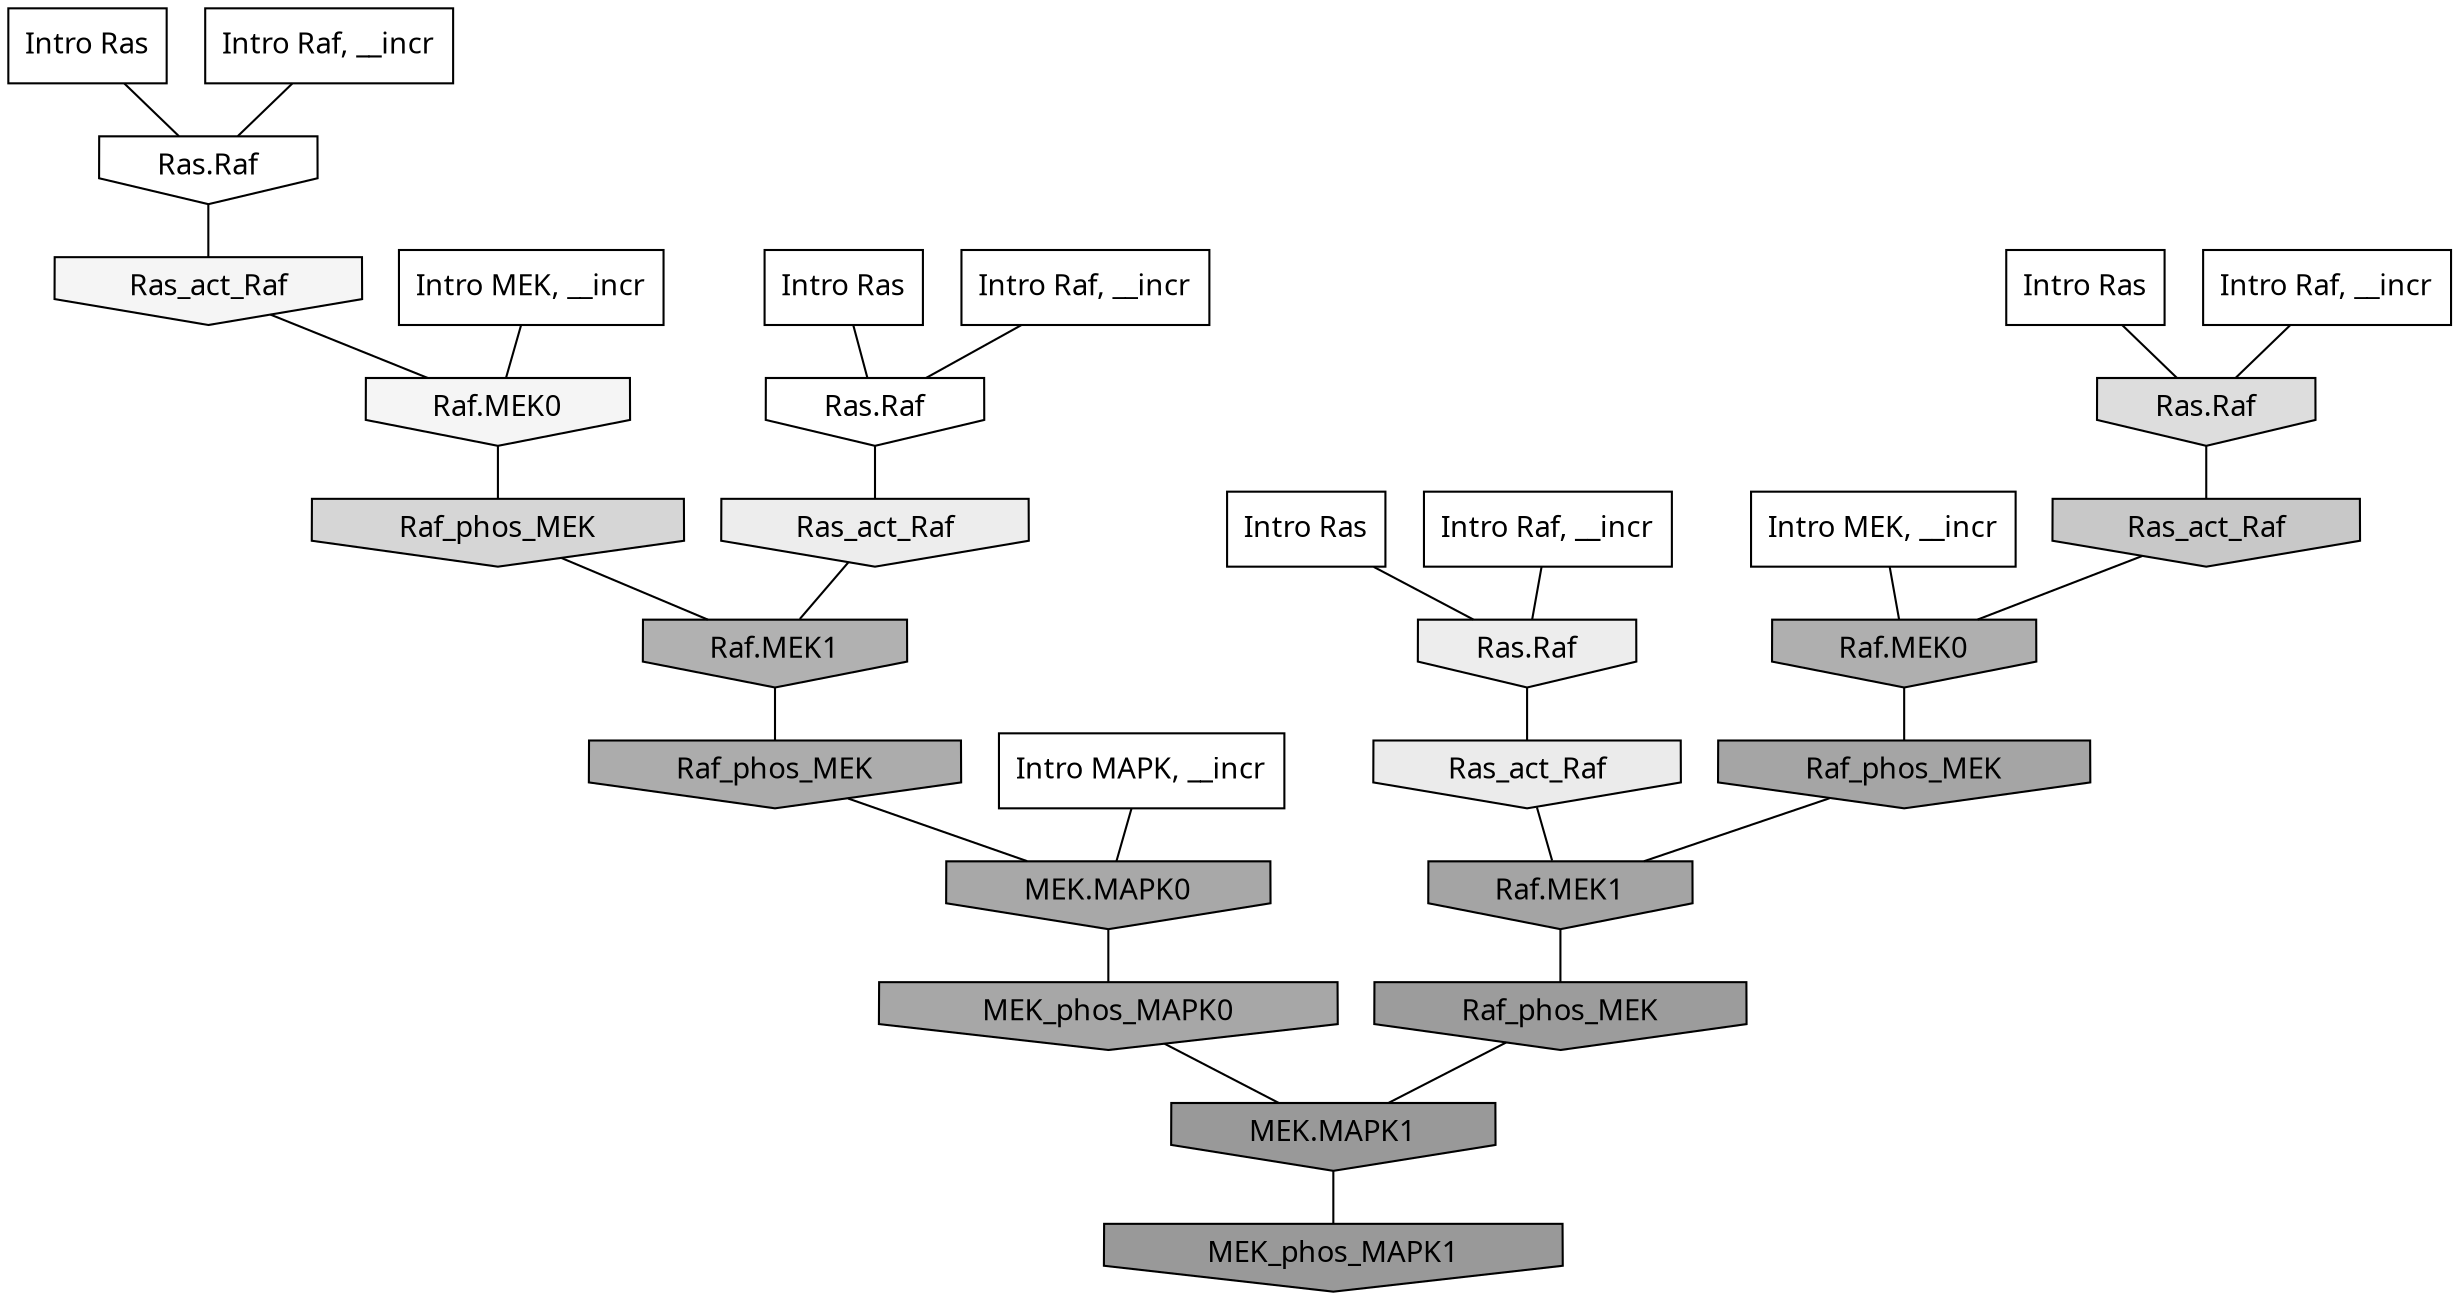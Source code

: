 digraph G{
  rankdir="TB";
  ranksep=0.30;
  node [fontname="CMU Serif"];
  edge [fontname="CMU Serif"];
  
  10 [label="Intro Ras", shape=rectangle, style=filled, fillcolor="0.000 0.000 1.000"]
  
  22 [label="Intro Ras", shape=rectangle, style=filled, fillcolor="0.000 0.000 1.000"]
  
  26 [label="Intro Ras", shape=rectangle, style=filled, fillcolor="0.000 0.000 1.000"]
  
  40 [label="Intro Ras", shape=rectangle, style=filled, fillcolor="0.000 0.000 1.000"]
  
  373 [label="Intro Raf, __incr", shape=rectangle, style=filled, fillcolor="0.000 0.000 1.000"]
  
  415 [label="Intro Raf, __incr", shape=rectangle, style=filled, fillcolor="0.000 0.000 1.000"]
  
  837 [label="Intro Raf, __incr", shape=rectangle, style=filled, fillcolor="0.000 0.000 1.000"]
  
  995 [label="Intro Raf, __incr", shape=rectangle, style=filled, fillcolor="0.000 0.000 1.000"]
  
  1486 [label="Intro MEK, __incr", shape=rectangle, style=filled, fillcolor="0.000 0.000 1.000"]
  
  2058 [label="Intro MEK, __incr", shape=rectangle, style=filled, fillcolor="0.000 0.000 1.000"]
  
  2857 [label="Intro MAPK, __incr", shape=rectangle, style=filled, fillcolor="0.000 0.000 1.000"]
  
  3236 [label="Ras.Raf", shape=invhouse, style=filled, fillcolor="0.000 0.000 1.000"]
  
  3280 [label="Ras.Raf", shape=invhouse, style=filled, fillcolor="0.000 0.000 1.000"]
  
  3581 [label="Ras_act_Raf", shape=invhouse, style=filled, fillcolor="0.000 0.000 0.959"]
  
  3584 [label="Raf.MEK0", shape=invhouse, style=filled, fillcolor="0.000 0.000 0.959"]
  
  3929 [label="Ras.Raf", shape=invhouse, style=filled, fillcolor="0.000 0.000 0.928"]
  
  3990 [label="Ras_act_Raf", shape=invhouse, style=filled, fillcolor="0.000 0.000 0.926"]
  
  4077 [label="Ras_act_Raf", shape=invhouse, style=filled, fillcolor="0.000 0.000 0.919"]
  
  4910 [label="Ras.Raf", shape=invhouse, style=filled, fillcolor="0.000 0.000 0.864"]
  
  5359 [label="Raf_phos_MEK", shape=invhouse, style=filled, fillcolor="0.000 0.000 0.838"]
  
  6407 [label="Ras_act_Raf", shape=invhouse, style=filled, fillcolor="0.000 0.000 0.782"]
  
  9123 [label="Raf.MEK1", shape=invhouse, style=filled, fillcolor="0.000 0.000 0.694"]
  
  9433 [label="Raf.MEK0", shape=invhouse, style=filled, fillcolor="0.000 0.000 0.687"]
  
  10082 [label="Raf_phos_MEK", shape=invhouse, style=filled, fillcolor="0.000 0.000 0.673"]
  
  10728 [label="MEK.MAPK0", shape=invhouse, style=filled, fillcolor="0.000 0.000 0.659"]
  
  10873 [label="MEK_phos_MAPK0", shape=invhouse, style=filled, fillcolor="0.000 0.000 0.656"]
  
  11365 [label="Raf_phos_MEK", shape=invhouse, style=filled, fillcolor="0.000 0.000 0.647"]
  
  11509 [label="Raf.MEK1", shape=invhouse, style=filled, fillcolor="0.000 0.000 0.644"]
  
  13326 [label="Raf_phos_MEK", shape=invhouse, style=filled, fillcolor="0.000 0.000 0.613"]
  
  14181 [label="MEK.MAPK1", shape=invhouse, style=filled, fillcolor="0.000 0.000 0.601"]
  
  14268 [label="MEK_phos_MAPK1", shape=invhouse, style=filled, fillcolor="0.000 0.000 0.600"]
  
  
  14181 -> 14268 [dir=none, color="0.000 0.000 0.000"] 
  13326 -> 14181 [dir=none, color="0.000 0.000 0.000"] 
  11509 -> 13326 [dir=none, color="0.000 0.000 0.000"] 
  11365 -> 11509 [dir=none, color="0.000 0.000 0.000"] 
  10873 -> 14181 [dir=none, color="0.000 0.000 0.000"] 
  10728 -> 10873 [dir=none, color="0.000 0.000 0.000"] 
  10082 -> 10728 [dir=none, color="0.000 0.000 0.000"] 
  9433 -> 11365 [dir=none, color="0.000 0.000 0.000"] 
  9123 -> 10082 [dir=none, color="0.000 0.000 0.000"] 
  6407 -> 9433 [dir=none, color="0.000 0.000 0.000"] 
  5359 -> 9123 [dir=none, color="0.000 0.000 0.000"] 
  4910 -> 6407 [dir=none, color="0.000 0.000 0.000"] 
  4077 -> 11509 [dir=none, color="0.000 0.000 0.000"] 
  3990 -> 9123 [dir=none, color="0.000 0.000 0.000"] 
  3929 -> 4077 [dir=none, color="0.000 0.000 0.000"] 
  3584 -> 5359 [dir=none, color="0.000 0.000 0.000"] 
  3581 -> 3584 [dir=none, color="0.000 0.000 0.000"] 
  3280 -> 3990 [dir=none, color="0.000 0.000 0.000"] 
  3236 -> 3581 [dir=none, color="0.000 0.000 0.000"] 
  2857 -> 10728 [dir=none, color="0.000 0.000 0.000"] 
  2058 -> 9433 [dir=none, color="0.000 0.000 0.000"] 
  1486 -> 3584 [dir=none, color="0.000 0.000 0.000"] 
  995 -> 4910 [dir=none, color="0.000 0.000 0.000"] 
  837 -> 3236 [dir=none, color="0.000 0.000 0.000"] 
  415 -> 3280 [dir=none, color="0.000 0.000 0.000"] 
  373 -> 3929 [dir=none, color="0.000 0.000 0.000"] 
  40 -> 3280 [dir=none, color="0.000 0.000 0.000"] 
  26 -> 4910 [dir=none, color="0.000 0.000 0.000"] 
  22 -> 3929 [dir=none, color="0.000 0.000 0.000"] 
  10 -> 3236 [dir=none, color="0.000 0.000 0.000"] 
  
  }
